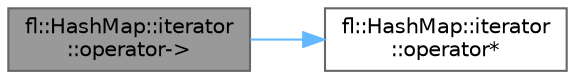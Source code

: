 digraph "fl::HashMap::iterator::operator-&gt;"
{
 // INTERACTIVE_SVG=YES
 // LATEX_PDF_SIZE
  bgcolor="transparent";
  edge [fontname=Helvetica,fontsize=10,labelfontname=Helvetica,labelfontsize=10];
  node [fontname=Helvetica,fontsize=10,shape=box,height=0.2,width=0.4];
  rankdir="LR";
  Node1 [id="Node000001",label="fl::HashMap::iterator\l::operator-\>",height=0.2,width=0.4,color="gray40", fillcolor="grey60", style="filled", fontcolor="black",tooltip=" "];
  Node1 -> Node2 [id="edge1_Node000001_Node000002",color="steelblue1",style="solid",tooltip=" "];
  Node2 [id="Node000002",label="fl::HashMap::iterator\l::operator*",height=0.2,width=0.4,color="grey40", fillcolor="white", style="filled",URL="$db/d61/structfl_1_1_hash_map_1_1iterator_a7bb78c049952f30b87b9685ba0c0501d.html#a7bb78c049952f30b87b9685ba0c0501d",tooltip=" "];
}
